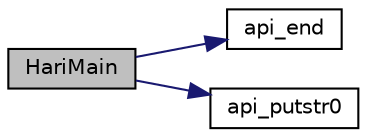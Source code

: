 digraph "HariMain"
{
 // LATEX_PDF_SIZE
  edge [fontname="Helvetica",fontsize="10",labelfontname="Helvetica",labelfontsize="10"];
  node [fontname="Helvetica",fontsize="10",shape=record];
  rankdir="LR";
  Node1 [label="HariMain",height=0.2,width=0.4,color="black", fillcolor="grey75", style="filled", fontcolor="black",tooltip=" "];
  Node1 -> Node2 [color="midnightblue",fontsize="10",style="solid",fontname="Helvetica"];
  Node2 [label="api_end",height=0.2,width=0.4,color="black", fillcolor="white", style="filled",URL="$apilib_8h.html#ad75f3bbaa1d5c628c07566f9eba2dba3",tooltip="終了API"];
  Node1 -> Node3 [color="midnightblue",fontsize="10",style="solid",fontname="Helvetica"];
  Node3 [label="api_putstr0",height=0.2,width=0.4,color="black", fillcolor="white", style="filled",URL="$apilib_8h.html#af73b71034391b78e6e7973d201eca509",tooltip="文字列表示する"];
}
